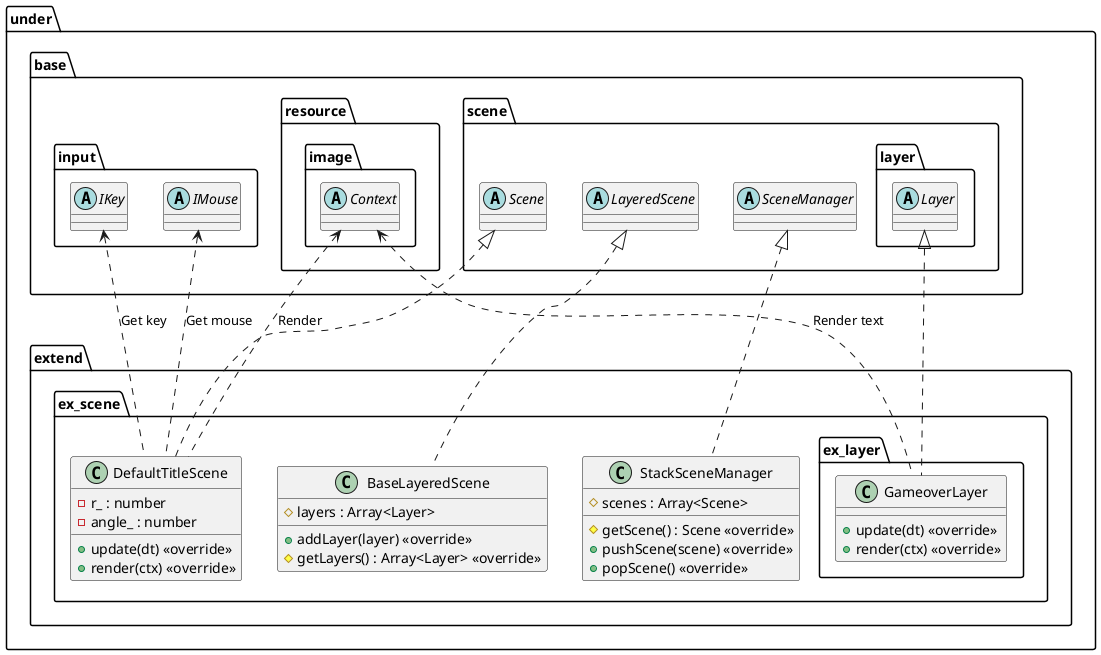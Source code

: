 @startuml SceneExtend

package under {
    package extend {
        package ex_scene {
            class StackSceneManager {
                #scenes : Array<Scene>
                #getScene() : Scene <<override>>
                +pushScene(scene) <<override>>
                +popScene() <<override>>
            }
            class BaseLayeredScene {
                #layers : Array<Layer>
                +addLayer(layer) <<override>>
                #getLayers() : Array<Layer> <<override>>
            }
            class DefaultTitleScene {
                -r_ : number
                -angle_ : number
                +update(dt) <<override>>
                +render(ctx) <<override>>
            }

            package ex_layer {
                class GameoverLayer {
                    +update(dt) <<override>>
                    +render(ctx) <<override>>
                }
            }
        }
    }
}

package under {
    package base {
        package input {
            abstract IKey
            abstract IMouse
        }
        package resource {
            package image {
                abstract Context
            }
        }
        package scene {
            abstract Scene
            abstract LayeredScene
            abstract SceneManager
            package layer {
                abstract Layer
            }
        }
    }
}

Context <.. DefaultTitleScene : Render
IKey <.. DefaultTitleScene : Get key
IMouse <.. DefaultTitleScene : Get mouse
Context <.. GameoverLayer : Render text

SceneManager <|.. StackSceneManager
LayeredScene <|.. BaseLayeredScene
Scene <|.. DefaultTitleScene
Layer <|.. GameoverLayer

@enduml
